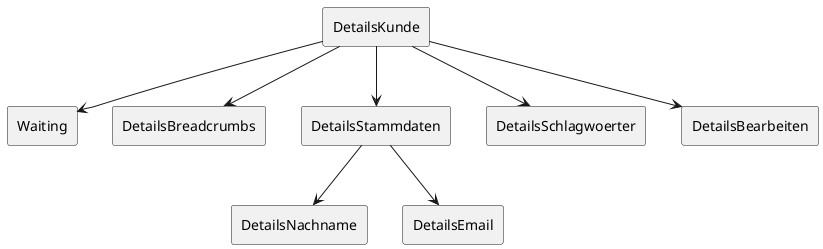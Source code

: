 ' Copyright (C) 2022 - present Juergen Zimmermann, Hochschule Karlsruhe
'
' This program is free software: you can redistribute it and/or modify
' it under the terms of the GNU General Public License as published by
' the Free Software Foundation, either version 3 of the License, or
' (at your option) any later version.
'
' This program is distributed in the hope that it will be useful,
' but WITHOUT ANY WARRANTY; without even the implied warranty of
' MERCHANTABILITY or FITNESS FOR A PARTICULAR PURPOSE.  See the
' GNU General Public License for more details.
'
' You should have received a copy of the GNU General Public License
' along with this program.  If not, see <https://www.gnu.org/licenses/>.

' Preview durch <Alt>d

@startuml DetailsKunde

'top to bottom direction

rectangle DetailsKunde
rectangle Waiting
rectangle DetailsBreadcrumbs
rectangle DetailsStammdaten
rectangle DetailsSchlagwoerter
rectangle DetailsBearbeiten

DetailsKunde --> Waiting
DetailsKunde --> DetailsBreadcrumbs
DetailsKunde --> DetailsStammdaten
DetailsKunde --> DetailsSchlagwoerter
DetailsKunde --> DetailsBearbeiten

rectangle DetailsNachname
rectangle DetailsEmail

DetailsStammdaten --> DetailsNachname
DetailsStammdaten --> DetailsEmail

@enduml
